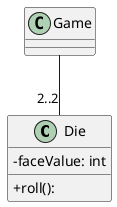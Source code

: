 @startuml

skinparam classAttributeIconSize 0

class Die {
- faceValue: int
+ roll():
}

class Game {

}

Game  --  "2..2" Die

@enduml